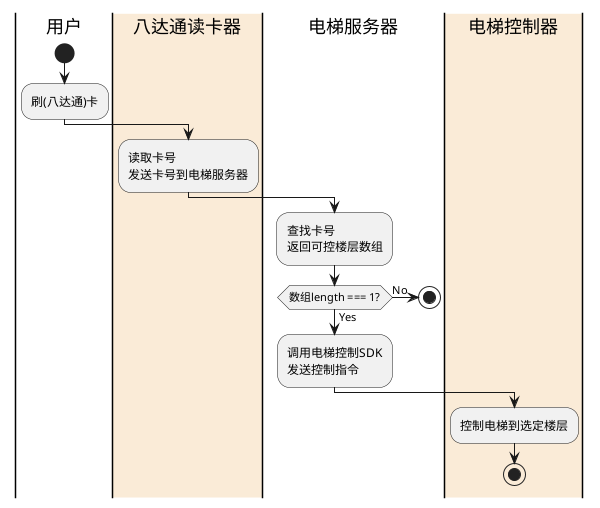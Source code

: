 @startuml octopus
|用户|
start
:刷(八达通)卡;
|#AntiqueWhite|八达通读卡器|
:读取卡号
发送卡号到电梯服务器;
|电梯服务器|
:查找卡号
返回可控楼层数组;
if (数组length === 1?) then (No)
  stop
else (Yes)
  :调用电梯控制SDK
  发送控制指令;
  |#AntiqueWhite|电梯控制器|
  :控制电梯到选定楼层;
  stop
endif
@enduml
